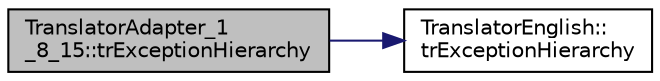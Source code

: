 digraph "TranslatorAdapter_1_8_15::trExceptionHierarchy"
{
 // LATEX_PDF_SIZE
  edge [fontname="Helvetica",fontsize="10",labelfontname="Helvetica",labelfontsize="10"];
  node [fontname="Helvetica",fontsize="10",shape=record];
  rankdir="LR";
  Node1 [label="TranslatorAdapter_1\l_8_15::trExceptionHierarchy",height=0.2,width=0.4,color="black", fillcolor="grey75", style="filled", fontcolor="black",tooltip=" "];
  Node1 -> Node2 [color="midnightblue",fontsize="10",style="solid",fontname="Helvetica"];
  Node2 [label="TranslatorEnglish::\ltrExceptionHierarchy",height=0.2,width=0.4,color="black", fillcolor="white", style="filled",URL="$classTranslatorEnglish.html#abf4d2d8b97f118da181824e7ade1fe68",tooltip=" "];
}
